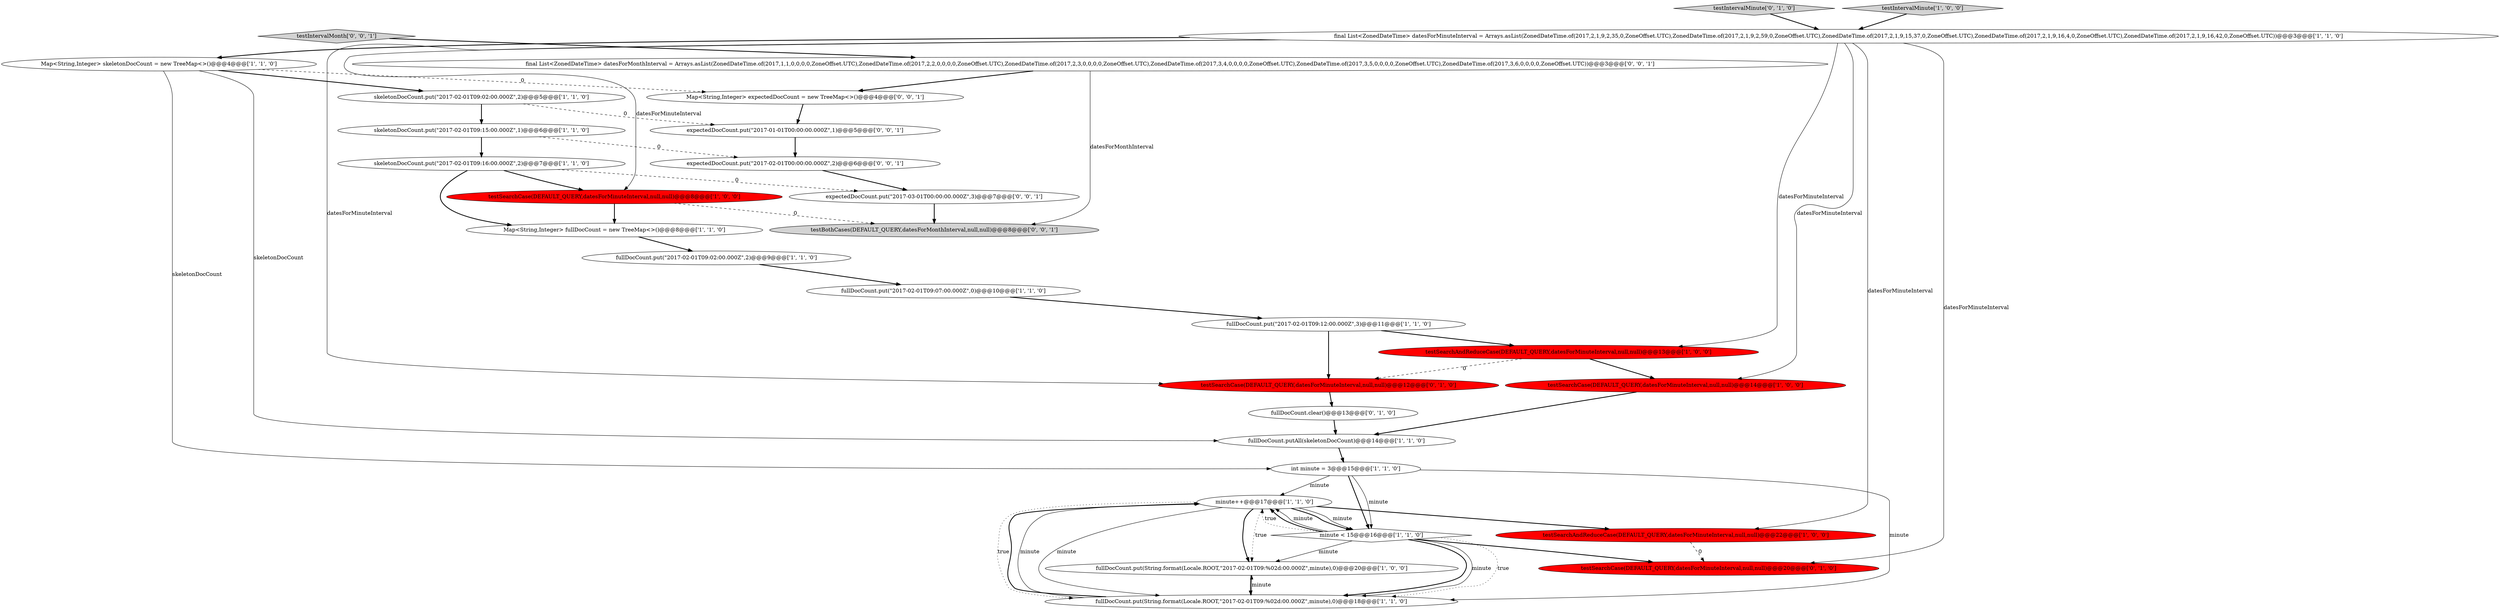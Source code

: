 digraph {
17 [style = filled, label = "minute++@@@17@@@['1', '1', '0']", fillcolor = white, shape = ellipse image = "AAA0AAABBB1BBB"];
16 [style = filled, label = "skeletonDocCount.put(\"2017-02-01T09:02:00.000Z\",2)@@@5@@@['1', '1', '0']", fillcolor = white, shape = ellipse image = "AAA0AAABBB1BBB"];
21 [style = filled, label = "testSearchCase(DEFAULT_QUERY,datesForMinuteInterval,null,null)@@@12@@@['0', '1', '0']", fillcolor = red, shape = ellipse image = "AAA1AAABBB2BBB"];
25 [style = filled, label = "testBothCases(DEFAULT_QUERY,datesForMonthInterval,null,null)@@@8@@@['0', '0', '1']", fillcolor = lightgray, shape = ellipse image = "AAA0AAABBB3BBB"];
7 [style = filled, label = "fullDocCount.put(String.format(Locale.ROOT,\"2017-02-01T09:%02d:00.000Z\",minute),0)@@@20@@@['1', '0', '0']", fillcolor = white, shape = ellipse image = "AAA0AAABBB1BBB"];
8 [style = filled, label = "Map<String,Integer> skeletonDocCount = new TreeMap<>()@@@4@@@['1', '1', '0']", fillcolor = white, shape = ellipse image = "AAA0AAABBB1BBB"];
19 [style = filled, label = "testSearchAndReduceCase(DEFAULT_QUERY,datesForMinuteInterval,null,null)@@@13@@@['1', '0', '0']", fillcolor = red, shape = ellipse image = "AAA1AAABBB1BBB"];
28 [style = filled, label = "testIntervalMonth['0', '0', '1']", fillcolor = lightgray, shape = diamond image = "AAA0AAABBB3BBB"];
30 [style = filled, label = "final List<ZonedDateTime> datesForMonthInterval = Arrays.asList(ZonedDateTime.of(2017,1,1,0,0,0,0,ZoneOffset.UTC),ZonedDateTime.of(2017,2,2,0,0,0,0,ZoneOffset.UTC),ZonedDateTime.of(2017,2,3,0,0,0,0,ZoneOffset.UTC),ZonedDateTime.of(2017,3,4,0,0,0,0,ZoneOffset.UTC),ZonedDateTime.of(2017,3,5,0,0,0,0,ZoneOffset.UTC),ZonedDateTime.of(2017,3,6,0,0,0,0,ZoneOffset.UTC))@@@3@@@['0', '0', '1']", fillcolor = white, shape = ellipse image = "AAA0AAABBB3BBB"];
2 [style = filled, label = "fullDocCount.put(String.format(Locale.ROOT,\"2017-02-01T09:%02d:00.000Z\",minute),0)@@@18@@@['1', '1', '0']", fillcolor = white, shape = ellipse image = "AAA0AAABBB1BBB"];
1 [style = filled, label = "Map<String,Integer> fullDocCount = new TreeMap<>()@@@8@@@['1', '1', '0']", fillcolor = white, shape = ellipse image = "AAA0AAABBB1BBB"];
9 [style = filled, label = "fullDocCount.put(\"2017-02-01T09:12:00.000Z\",3)@@@11@@@['1', '1', '0']", fillcolor = white, shape = ellipse image = "AAA0AAABBB1BBB"];
0 [style = filled, label = "skeletonDocCount.put(\"2017-02-01T09:16:00.000Z\",2)@@@7@@@['1', '1', '0']", fillcolor = white, shape = ellipse image = "AAA0AAABBB1BBB"];
13 [style = filled, label = "fullDocCount.put(\"2017-02-01T09:07:00.000Z\",0)@@@10@@@['1', '1', '0']", fillcolor = white, shape = ellipse image = "AAA0AAABBB1BBB"];
18 [style = filled, label = "skeletonDocCount.put(\"2017-02-01T09:15:00.000Z\",1)@@@6@@@['1', '1', '0']", fillcolor = white, shape = ellipse image = "AAA0AAABBB1BBB"];
23 [style = filled, label = "testIntervalMinute['0', '1', '0']", fillcolor = lightgray, shape = diamond image = "AAA0AAABBB2BBB"];
27 [style = filled, label = "Map<String,Integer> expectedDocCount = new TreeMap<>()@@@4@@@['0', '0', '1']", fillcolor = white, shape = ellipse image = "AAA0AAABBB3BBB"];
4 [style = filled, label = "fullDocCount.putAll(skeletonDocCount)@@@14@@@['1', '1', '0']", fillcolor = white, shape = ellipse image = "AAA0AAABBB1BBB"];
14 [style = filled, label = "testSearchCase(DEFAULT_QUERY,datesForMinuteInterval,null,null)@@@8@@@['1', '0', '0']", fillcolor = red, shape = ellipse image = "AAA1AAABBB1BBB"];
15 [style = filled, label = "final List<ZonedDateTime> datesForMinuteInterval = Arrays.asList(ZonedDateTime.of(2017,2,1,9,2,35,0,ZoneOffset.UTC),ZonedDateTime.of(2017,2,1,9,2,59,0,ZoneOffset.UTC),ZonedDateTime.of(2017,2,1,9,15,37,0,ZoneOffset.UTC),ZonedDateTime.of(2017,2,1,9,16,4,0,ZoneOffset.UTC),ZonedDateTime.of(2017,2,1,9,16,42,0,ZoneOffset.UTC))@@@3@@@['1', '1', '0']", fillcolor = white, shape = ellipse image = "AAA0AAABBB1BBB"];
20 [style = filled, label = "fullDocCount.clear()@@@13@@@['0', '1', '0']", fillcolor = white, shape = ellipse image = "AAA0AAABBB2BBB"];
3 [style = filled, label = "testSearchCase(DEFAULT_QUERY,datesForMinuteInterval,null,null)@@@14@@@['1', '0', '0']", fillcolor = red, shape = ellipse image = "AAA1AAABBB1BBB"];
11 [style = filled, label = "int minute = 3@@@15@@@['1', '1', '0']", fillcolor = white, shape = ellipse image = "AAA0AAABBB1BBB"];
29 [style = filled, label = "expectedDocCount.put(\"2017-03-01T00:00:00.000Z\",3)@@@7@@@['0', '0', '1']", fillcolor = white, shape = ellipse image = "AAA0AAABBB3BBB"];
12 [style = filled, label = "testSearchAndReduceCase(DEFAULT_QUERY,datesForMinuteInterval,null,null)@@@22@@@['1', '0', '0']", fillcolor = red, shape = ellipse image = "AAA1AAABBB1BBB"];
24 [style = filled, label = "expectedDocCount.put(\"2017-01-01T00:00:00.000Z\",1)@@@5@@@['0', '0', '1']", fillcolor = white, shape = ellipse image = "AAA0AAABBB3BBB"];
6 [style = filled, label = "testIntervalMinute['1', '0', '0']", fillcolor = lightgray, shape = diamond image = "AAA0AAABBB1BBB"];
10 [style = filled, label = "fullDocCount.put(\"2017-02-01T09:02:00.000Z\",2)@@@9@@@['1', '1', '0']", fillcolor = white, shape = ellipse image = "AAA0AAABBB1BBB"];
26 [style = filled, label = "expectedDocCount.put(\"2017-02-01T00:00:00.000Z\",2)@@@6@@@['0', '0', '1']", fillcolor = white, shape = ellipse image = "AAA0AAABBB3BBB"];
5 [style = filled, label = "minute < 15@@@16@@@['1', '1', '0']", fillcolor = white, shape = diamond image = "AAA0AAABBB1BBB"];
22 [style = filled, label = "testSearchCase(DEFAULT_QUERY,datesForMinuteInterval,null,null)@@@20@@@['0', '1', '0']", fillcolor = red, shape = ellipse image = "AAA1AAABBB2BBB"];
2->17 [style = bold, label=""];
5->17 [style = dotted, label="true"];
8->16 [style = bold, label=""];
17->5 [style = bold, label=""];
16->18 [style = bold, label=""];
15->3 [style = solid, label="datesForMinuteInterval"];
28->30 [style = bold, label=""];
15->19 [style = solid, label="datesForMinuteInterval"];
16->24 [style = dashed, label="0"];
14->25 [style = dashed, label="0"];
26->29 [style = bold, label=""];
30->27 [style = bold, label=""];
23->15 [style = bold, label=""];
29->25 [style = bold, label=""];
8->4 [style = solid, label="skeletonDocCount"];
15->12 [style = solid, label="datesForMinuteInterval"];
5->17 [style = bold, label=""];
2->17 [style = solid, label="minute"];
3->4 [style = bold, label=""];
5->17 [style = solid, label="minute"];
11->2 [style = solid, label="minute"];
8->11 [style = solid, label="skeletonDocCount"];
6->15 [style = bold, label=""];
14->1 [style = bold, label=""];
20->4 [style = bold, label=""];
15->14 [style = solid, label="datesForMinuteInterval"];
17->7 [style = bold, label=""];
24->26 [style = bold, label=""];
11->5 [style = bold, label=""];
5->2 [style = bold, label=""];
0->14 [style = bold, label=""];
17->12 [style = bold, label=""];
21->20 [style = bold, label=""];
19->21 [style = dashed, label="0"];
10->13 [style = bold, label=""];
15->21 [style = solid, label="datesForMinuteInterval"];
7->2 [style = bold, label=""];
0->1 [style = bold, label=""];
11->17 [style = solid, label="minute"];
12->22 [style = dashed, label="0"];
9->21 [style = bold, label=""];
0->29 [style = dashed, label="0"];
30->25 [style = solid, label="datesForMonthInterval"];
11->5 [style = solid, label="minute"];
9->19 [style = bold, label=""];
15->22 [style = solid, label="datesForMinuteInterval"];
8->27 [style = dashed, label="0"];
27->24 [style = bold, label=""];
17->2 [style = dotted, label="true"];
5->7 [style = solid, label="minute"];
13->9 [style = bold, label=""];
17->7 [style = dotted, label="true"];
4->11 [style = bold, label=""];
1->10 [style = bold, label=""];
5->22 [style = bold, label=""];
5->2 [style = solid, label="minute"];
19->3 [style = bold, label=""];
18->0 [style = bold, label=""];
15->8 [style = bold, label=""];
17->2 [style = solid, label="minute"];
18->26 [style = dashed, label="0"];
5->2 [style = dotted, label="true"];
2->7 [style = solid, label="minute"];
17->5 [style = solid, label="minute"];
}
